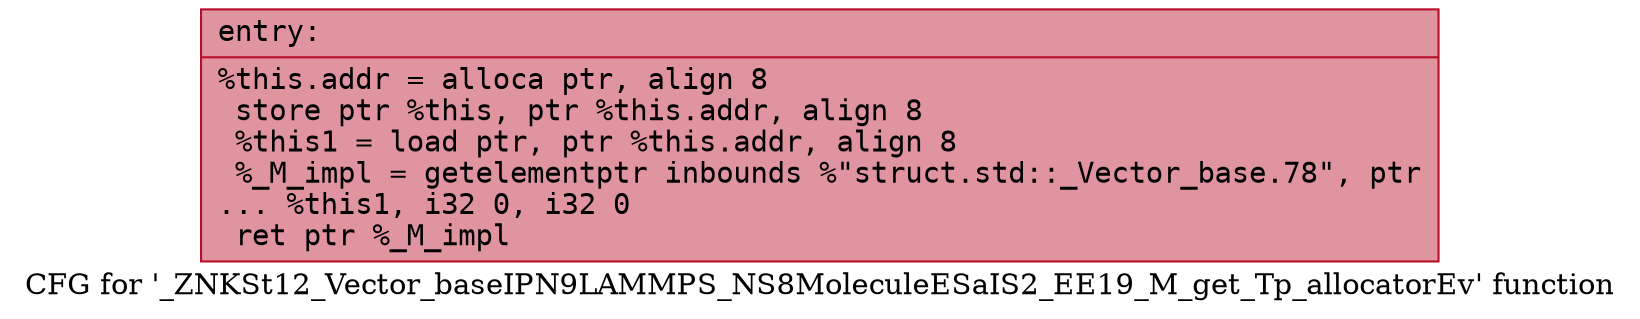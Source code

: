 digraph "CFG for '_ZNKSt12_Vector_baseIPN9LAMMPS_NS8MoleculeESaIS2_EE19_M_get_Tp_allocatorEv' function" {
	label="CFG for '_ZNKSt12_Vector_baseIPN9LAMMPS_NS8MoleculeESaIS2_EE19_M_get_Tp_allocatorEv' function";

	Node0x55aea93452e0 [shape=record,color="#b70d28ff", style=filled, fillcolor="#b70d2870" fontname="Courier",label="{entry:\l|  %this.addr = alloca ptr, align 8\l  store ptr %this, ptr %this.addr, align 8\l  %this1 = load ptr, ptr %this.addr, align 8\l  %_M_impl = getelementptr inbounds %\"struct.std::_Vector_base.78\", ptr\l... %this1, i32 0, i32 0\l  ret ptr %_M_impl\l}"];
}
